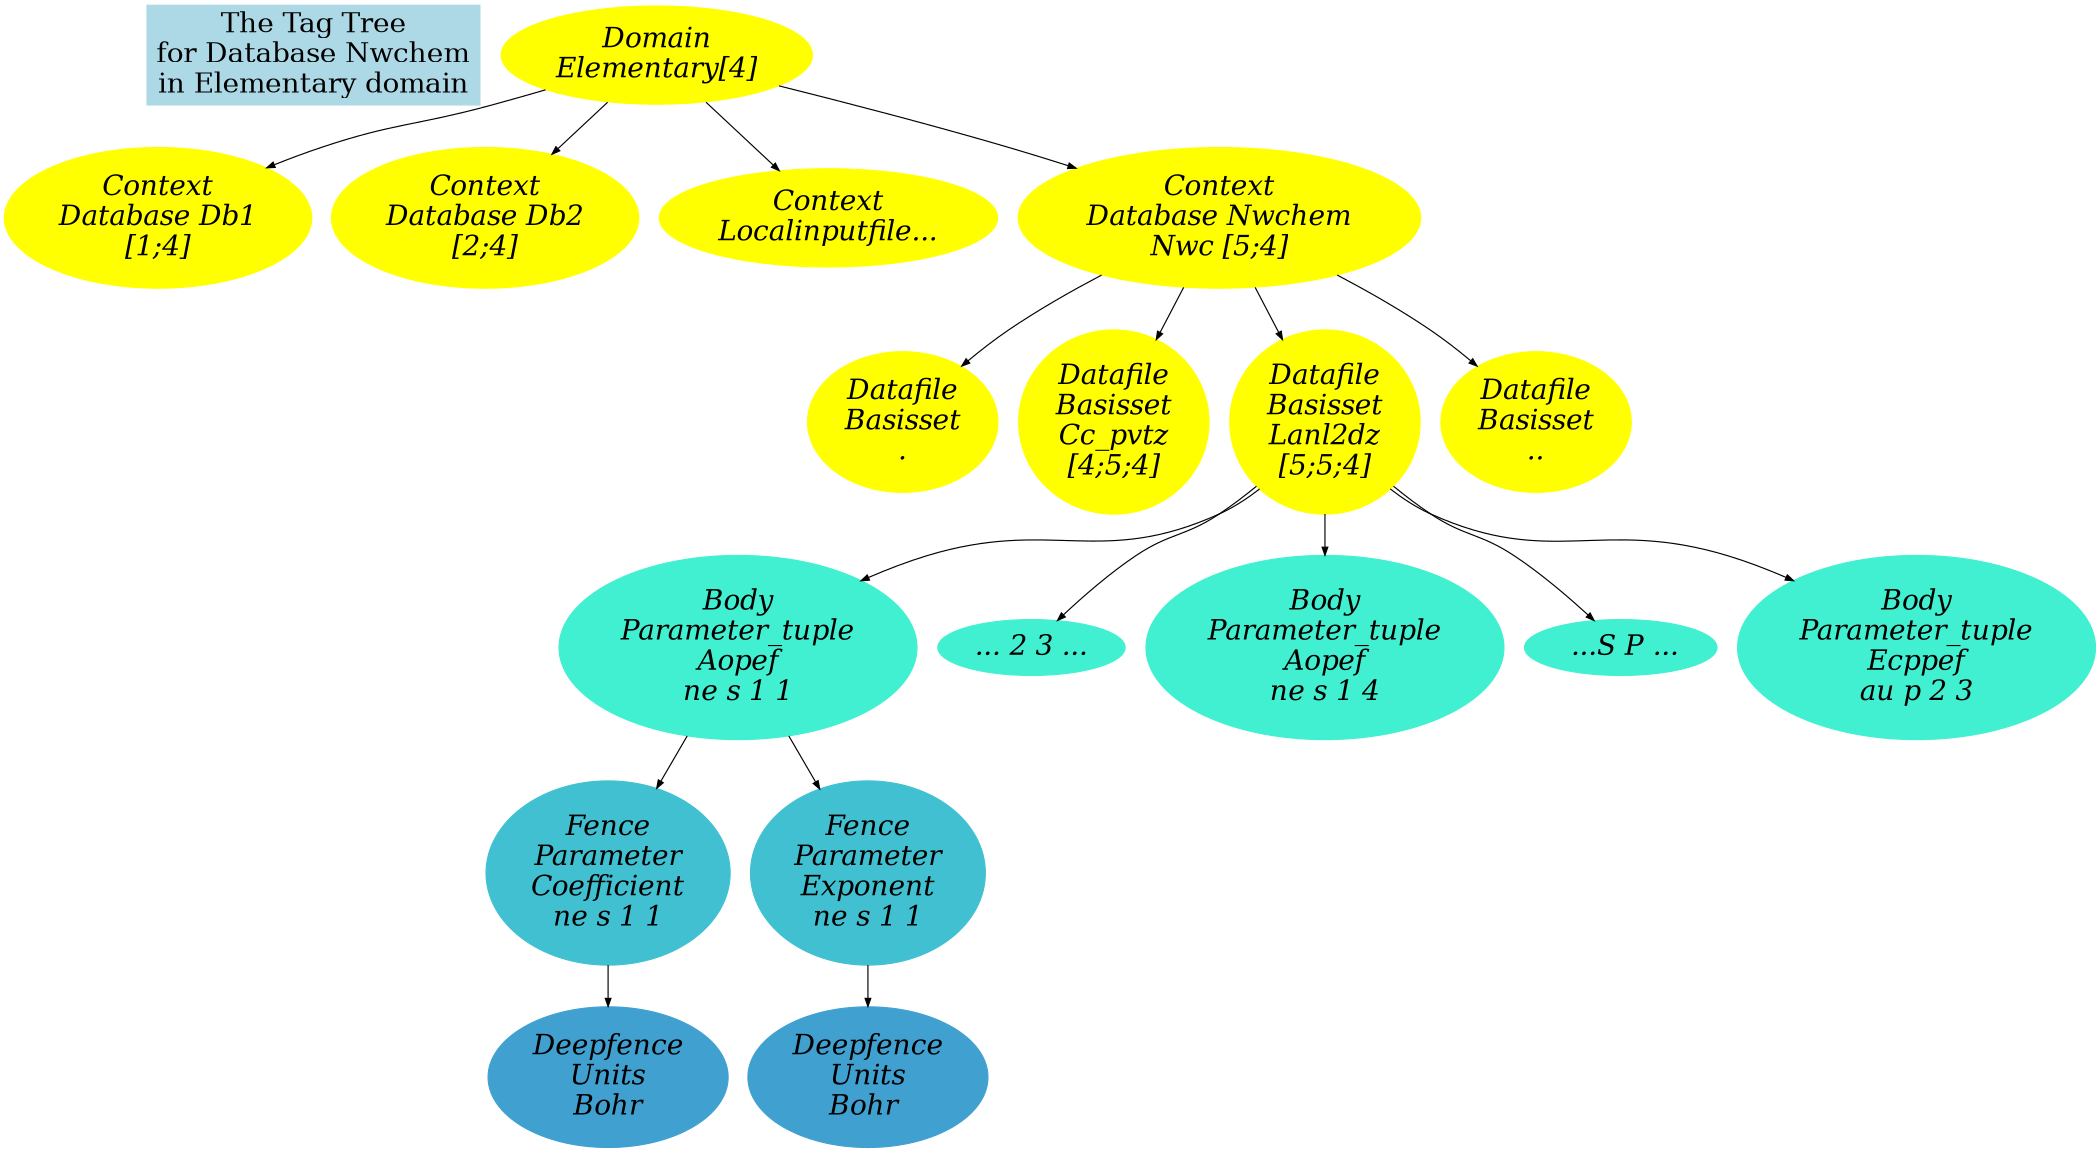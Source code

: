 digraph dgn {
    size="14,14";

    Title [label = "The Tag Tree\nfor Database Nwchem\nin Elementary domain" fontsize=24, shape="record", color=lightblue, style=filled];


    edge [fontname = "Bitstream Vera Sans" fontsize = 12 arrowsize="0.7" dir = down];



    node [color=yellow, style=filled, fontsize=24, fontname="Palatino-Italic", fontcolor=black];

   "Domain\nElementary[4]" -> { "Context\nDatabase Db1\n[1;4]" 
                                  "Context\nDatabase Db2\n[2;4]"
				  "Context\nLocalinputfile..." 
				  "Context\nDatabase Nwchem\nNwc [5;4]"
				  };
 
   "Context\nDatabase Nwchem\nNwc [5;4]" -> 
   					     {
   					    "Datafile\nBasisset\n."
					    "Datafile\nBasisset\nCc_pvtz\n[4;5;4]"
   					    "Datafile\nBasisset\nLanl2dz\n[5;5;4]"
					    "Datafile\nBasisset\n.."
                                            };

    node [color="#40f0d0", style=filled, fontsize=24, fontname="Palatino-Italic", fontcolor=black];

   "Datafile\nBasisset\nLanl2dz\n[5;5;4]" -> {	    
        			    "Body\nParameter_tuple\nAopef\nne s 1 1"
        			    "... 2 3 ..."
        			    "Body\nParameter_tuple\nAopef\nne s 1 4"
        			    " ...S P ..."
        			    "Body\nParameter_tuple\nEcppef\nau p 2 3"
   				    } ;

    node [color="#40c0d0", style=filled, fontsize=24, fontname="Palatino-Italic", fontcolor=black];

   "Body\nParameter_tuple\nAopef\nne s 1 1" -> {"Fence\nParameter\nCoefficient\nne s 1 1" "Fence\nParameter\nExponent\nne s 1 1"};

    node [color="#40a0d0", style=filled, fontsize=24, fontname="Palatino-Italic", fontcolor=black];


   "Fence\nParameter\nCoefficient\nne s 1 1" -> "Deepfence\nUnits\nBohr"; 
   "Fence\nParameter\nExponent\nne s 1 1" -> "Deepfence\nUnits\nBohr "; 

}

